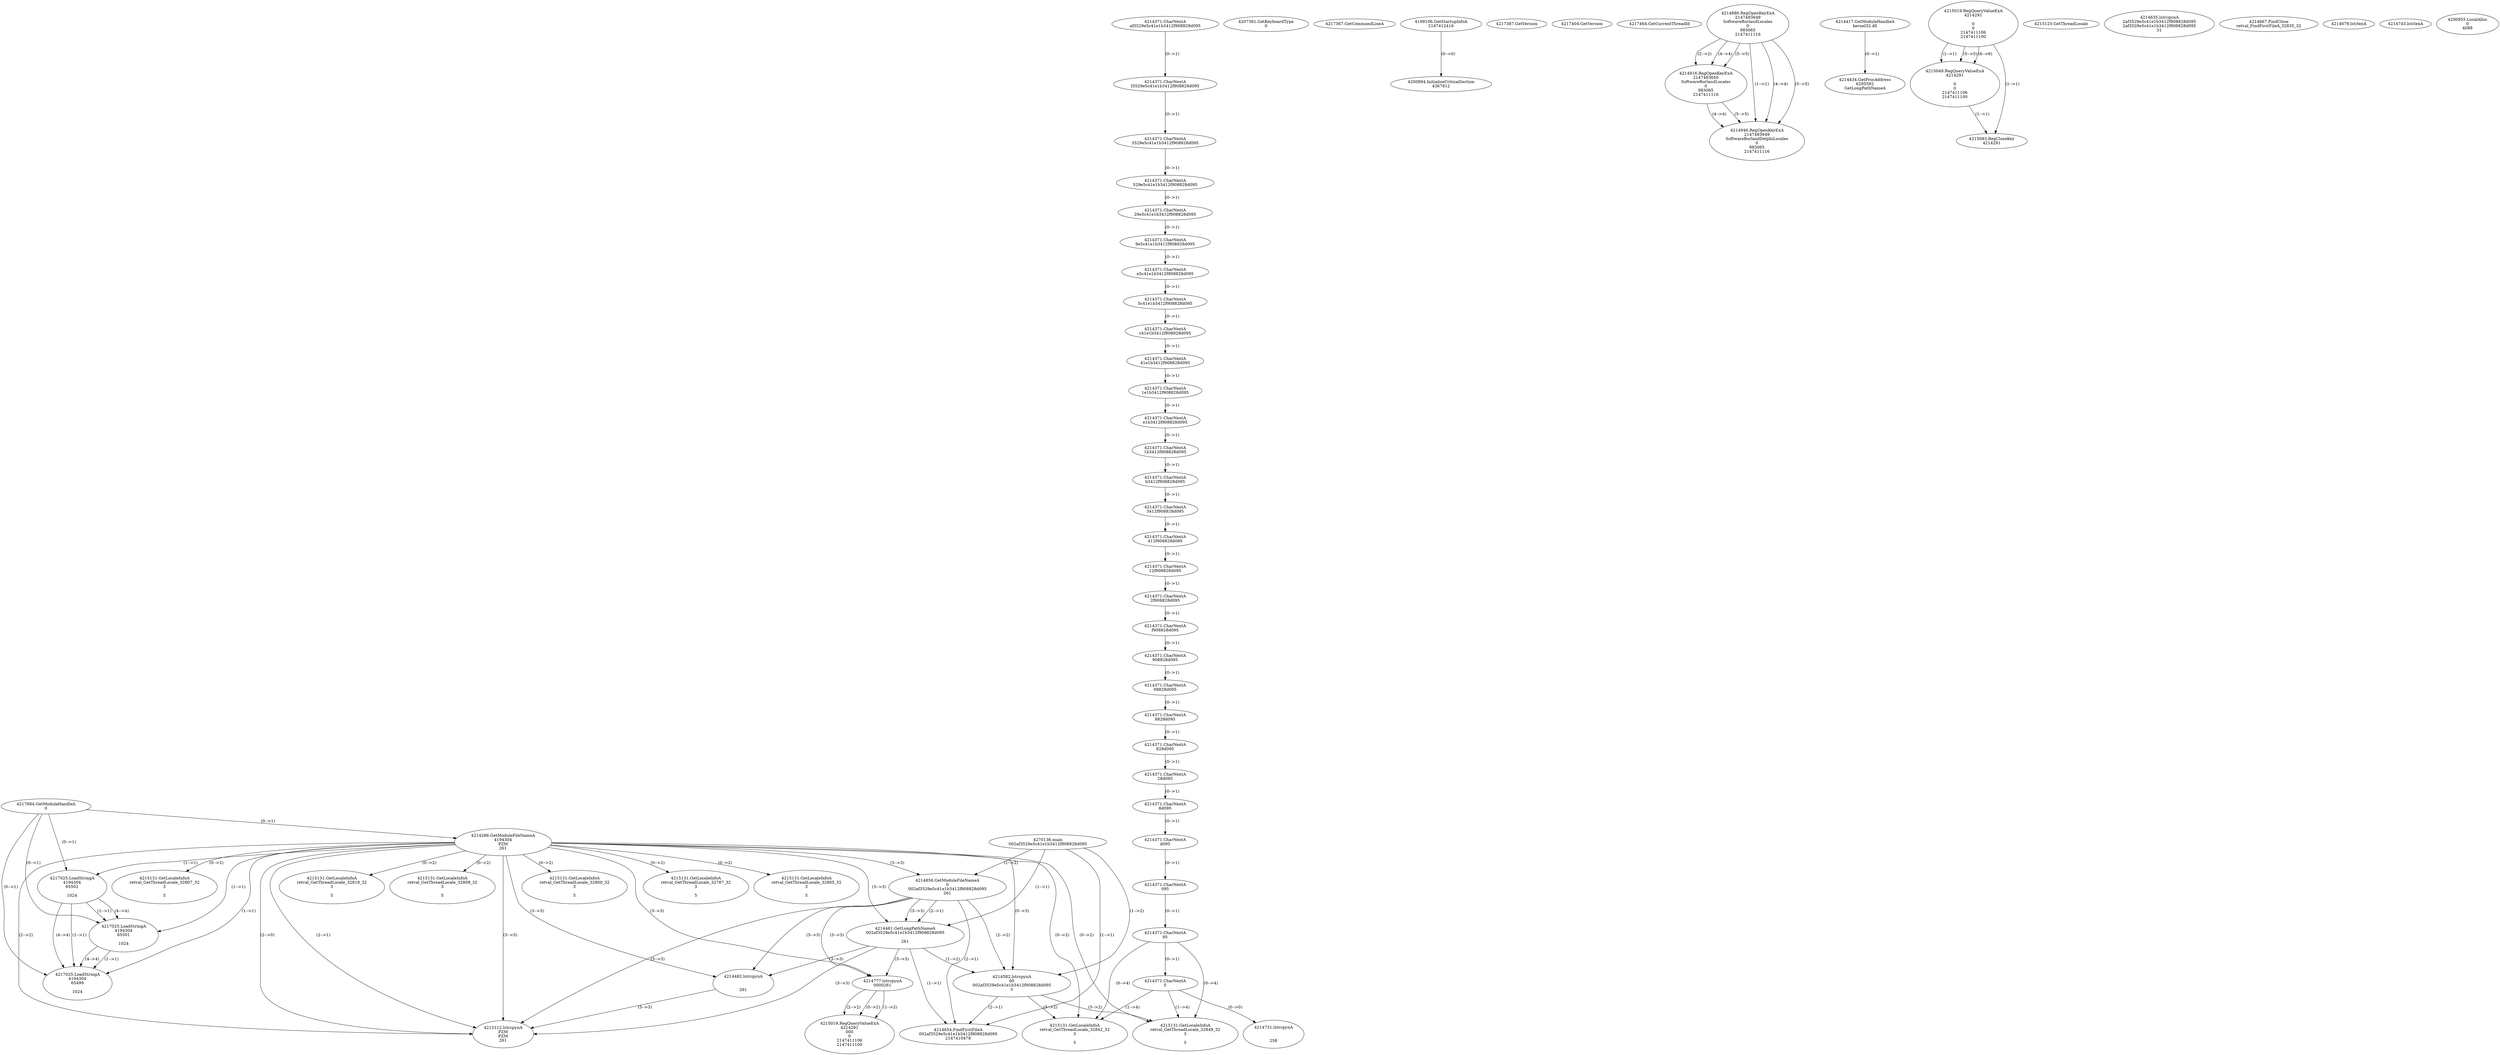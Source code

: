 // Global SCDG with merge call
digraph {
	0 [label="4270136.main
002af3529e5c41e1b3412f908828d095"]
	1 [label="4217684.GetModuleHandleA
0"]
	2 [label="4207361.GetKeyboardType
0"]
	3 [label="4217367.GetCommandLineA
"]
	4 [label="4199106.GetStartupInfoA
2147412416"]
	5 [label="4217387.GetVersion
"]
	6 [label="4217404.GetVersion
"]
	7 [label="4217464.GetCurrentThreadId
"]
	8 [label="4214286.GetModuleFileNameA
4194304
PZM
261"]
	1 -> 8 [label="(0-->1)"]
	9 [label="4214856.GetModuleFileNameA
0
002af3529e5c41e1b3412f908828d095
261"]
	0 -> 9 [label="(1-->2)"]
	8 -> 9 [label="(3-->3)"]
	10 [label="4214886.RegOpenKeyExA
2147483649
Software\Borland\Locales
0
983065
2147411116"]
	11 [label="4214417.GetModuleHandleA
kernel32.dll"]
	12 [label="4214434.GetProcAddress
6295592
GetLongPathNameA"]
	11 -> 12 [label="(0-->1)"]
	13 [label="4214461.GetLongPathNameA
002af3529e5c41e1b3412f908828d095

261"]
	0 -> 13 [label="(1-->1)"]
	9 -> 13 [label="(2-->1)"]
	8 -> 13 [label="(3-->3)"]
	9 -> 13 [label="(3-->3)"]
	14 [label="4214482.lstrcpynA


261"]
	8 -> 14 [label="(3-->3)"]
	9 -> 14 [label="(3-->3)"]
	13 -> 14 [label="(3-->3)"]
	15 [label="4215019.RegQueryValueExA
4214291

0
0
2147411106
2147411100"]
	16 [label="4215049.RegQueryValueExA
4214291

0
0
2147411106
2147411100"]
	15 -> 16 [label="(1-->1)"]
	15 -> 16 [label="(5-->5)"]
	15 -> 16 [label="(6-->6)"]
	17 [label="4215083.RegCloseKey
4214291"]
	15 -> 17 [label="(1-->1)"]
	16 -> 17 [label="(1-->1)"]
	18 [label="4215112.lstrcpynA
PZM
PZM
261"]
	8 -> 18 [label="(2-->1)"]
	8 -> 18 [label="(2-->2)"]
	8 -> 18 [label="(3-->3)"]
	9 -> 18 [label="(3-->3)"]
	13 -> 18 [label="(3-->3)"]
	14 -> 18 [label="(3-->3)"]
	8 -> 18 [label="(2-->0)"]
	19 [label="4215125.GetThreadLocale
"]
	20 [label="4215131.GetLocaleInfoA
retval_GetThreadLocale_32807_32
3

5"]
	8 -> 20 [label="(0-->2)"]
	21 [label="4217025.LoadStringA
4194304
65502

1024"]
	1 -> 21 [label="(0-->1)"]
	8 -> 21 [label="(1-->1)"]
	22 [label="4217025.LoadStringA
4194304
65501

1024"]
	1 -> 22 [label="(0-->1)"]
	8 -> 22 [label="(1-->1)"]
	21 -> 22 [label="(1-->1)"]
	21 -> 22 [label="(4-->4)"]
	23 [label="4214916.RegOpenKeyExA
2147483650
Software\Borland\Locales
0
983065
2147411116"]
	10 -> 23 [label="(2-->2)"]
	10 -> 23 [label="(4-->4)"]
	10 -> 23 [label="(5-->5)"]
	24 [label="4214946.RegOpenKeyExA
2147483649
Software\Borland\Delphi\Locales
0
983065
2147411116"]
	10 -> 24 [label="(1-->1)"]
	10 -> 24 [label="(4-->4)"]
	23 -> 24 [label="(4-->4)"]
	10 -> 24 [label="(5-->5)"]
	23 -> 24 [label="(5-->5)"]
	25 [label="4214582.lstrcpynA
00
002af3529e5c41e1b3412f908828d095
3"]
	0 -> 25 [label="(1-->2)"]
	9 -> 25 [label="(2-->2)"]
	13 -> 25 [label="(1-->2)"]
	8 -> 25 [label="(0-->3)"]
	26 [label="4214371.CharNextA
af3529e5c41e1b3412f908828d095"]
	27 [label="4214371.CharNextA
f3529e5c41e1b3412f908828d095"]
	26 -> 27 [label="(0-->1)"]
	28 [label="4214371.CharNextA
3529e5c41e1b3412f908828d095"]
	27 -> 28 [label="(0-->1)"]
	29 [label="4214371.CharNextA
529e5c41e1b3412f908828d095"]
	28 -> 29 [label="(0-->1)"]
	30 [label="4214371.CharNextA
29e5c41e1b3412f908828d095"]
	29 -> 30 [label="(0-->1)"]
	31 [label="4214371.CharNextA
9e5c41e1b3412f908828d095"]
	30 -> 31 [label="(0-->1)"]
	32 [label="4214371.CharNextA
e5c41e1b3412f908828d095"]
	31 -> 32 [label="(0-->1)"]
	33 [label="4214371.CharNextA
5c41e1b3412f908828d095"]
	32 -> 33 [label="(0-->1)"]
	34 [label="4214371.CharNextA
c41e1b3412f908828d095"]
	33 -> 34 [label="(0-->1)"]
	35 [label="4214371.CharNextA
41e1b3412f908828d095"]
	34 -> 35 [label="(0-->1)"]
	36 [label="4214371.CharNextA
1e1b3412f908828d095"]
	35 -> 36 [label="(0-->1)"]
	37 [label="4214371.CharNextA
e1b3412f908828d095"]
	36 -> 37 [label="(0-->1)"]
	38 [label="4214371.CharNextA
1b3412f908828d095"]
	37 -> 38 [label="(0-->1)"]
	39 [label="4214371.CharNextA
b3412f908828d095"]
	38 -> 39 [label="(0-->1)"]
	40 [label="4214371.CharNextA
3412f908828d095"]
	39 -> 40 [label="(0-->1)"]
	41 [label="4214371.CharNextA
412f908828d095"]
	40 -> 41 [label="(0-->1)"]
	42 [label="4214371.CharNextA
12f908828d095"]
	41 -> 42 [label="(0-->1)"]
	43 [label="4214371.CharNextA
2f908828d095"]
	42 -> 43 [label="(0-->1)"]
	44 [label="4214371.CharNextA
f908828d095"]
	43 -> 44 [label="(0-->1)"]
	45 [label="4214371.CharNextA
908828d095"]
	44 -> 45 [label="(0-->1)"]
	46 [label="4214371.CharNextA
08828d095"]
	45 -> 46 [label="(0-->1)"]
	47 [label="4214371.CharNextA
8828d095"]
	46 -> 47 [label="(0-->1)"]
	48 [label="4214371.CharNextA
828d095"]
	47 -> 48 [label="(0-->1)"]
	49 [label="4214371.CharNextA
28d095"]
	48 -> 49 [label="(0-->1)"]
	50 [label="4214371.CharNextA
8d095"]
	49 -> 50 [label="(0-->1)"]
	51 [label="4214371.CharNextA
d095"]
	50 -> 51 [label="(0-->1)"]
	52 [label="4214371.CharNextA
095"]
	51 -> 52 [label="(0-->1)"]
	53 [label="4214371.CharNextA
95"]
	52 -> 53 [label="(0-->1)"]
	54 [label="4214371.CharNextA
5"]
	53 -> 54 [label="(0-->1)"]
	55 [label="4214635.lstrcpynA
2af3529e5c41e1b3412f908828d095
2af3529e5c41e1b3412f908828d095
31"]
	56 [label="4214654.FindFirstFileA
002af3529e5c41e1b3412f908828d095
2147410478"]
	0 -> 56 [label="(1-->1)"]
	9 -> 56 [label="(2-->1)"]
	13 -> 56 [label="(1-->1)"]
	25 -> 56 [label="(2-->1)"]
	57 [label="4214667.FindClose
retval_FindFirstFileA_32835_32"]
	58 [label="4214679.lstrlenA
"]
	59 [label="4214731.lstrcpynA


258"]
	54 -> 59 [label="(0-->0)"]
	60 [label="4214743.lstrlenA
"]
	61 [label="4214777.lstrcpynA
00\
00\
261"]
	8 -> 61 [label="(3-->3)"]
	9 -> 61 [label="(3-->3)"]
	13 -> 61 [label="(3-->3)"]
	62 [label="4215019.RegQueryValueExA
4214291
00\
0
0
2147411106
2147411100"]
	61 -> 62 [label="(1-->2)"]
	61 -> 62 [label="(2-->2)"]
	61 -> 62 [label="(0-->2)"]
	63 [label="4215131.GetLocaleInfoA
retval_GetThreadLocale_32842_32
3

5"]
	8 -> 63 [label="(0-->2)"]
	25 -> 63 [label="(3-->2)"]
	53 -> 63 [label="(0-->4)"]
	54 -> 63 [label="(1-->4)"]
	64 [label="4200894.InitializeCriticalSection
4367812"]
	4 -> 64 [label="(0-->0)"]
	65 [label="4200955.LocalAlloc
0
4088"]
	66 [label="4215131.GetLocaleInfoA
retval_GetThreadLocale_32819_32
3

5"]
	8 -> 66 [label="(0-->2)"]
	67 [label="4215131.GetLocaleInfoA
retval_GetThreadLocale_32849_32
3

5"]
	8 -> 67 [label="(0-->2)"]
	25 -> 67 [label="(3-->2)"]
	53 -> 67 [label="(0-->4)"]
	54 -> 67 [label="(1-->4)"]
	68 [label="4215131.GetLocaleInfoA
retval_GetThreadLocale_32808_32
3

5"]
	8 -> 68 [label="(0-->2)"]
	69 [label="4217025.LoadStringA
4194304
65499

1024"]
	1 -> 69 [label="(0-->1)"]
	8 -> 69 [label="(1-->1)"]
	21 -> 69 [label="(1-->1)"]
	22 -> 69 [label="(1-->1)"]
	21 -> 69 [label="(4-->4)"]
	22 -> 69 [label="(4-->4)"]
	70 [label="4215131.GetLocaleInfoA
retval_GetThreadLocale_32800_32
3

5"]
	8 -> 70 [label="(0-->2)"]
	71 [label="4215131.GetLocaleInfoA
retval_GetThreadLocale_32787_32
3

5"]
	8 -> 71 [label="(0-->2)"]
	72 [label="4215131.GetLocaleInfoA
retval_GetThreadLocale_32805_32
3

5"]
	8 -> 72 [label="(0-->2)"]
}
